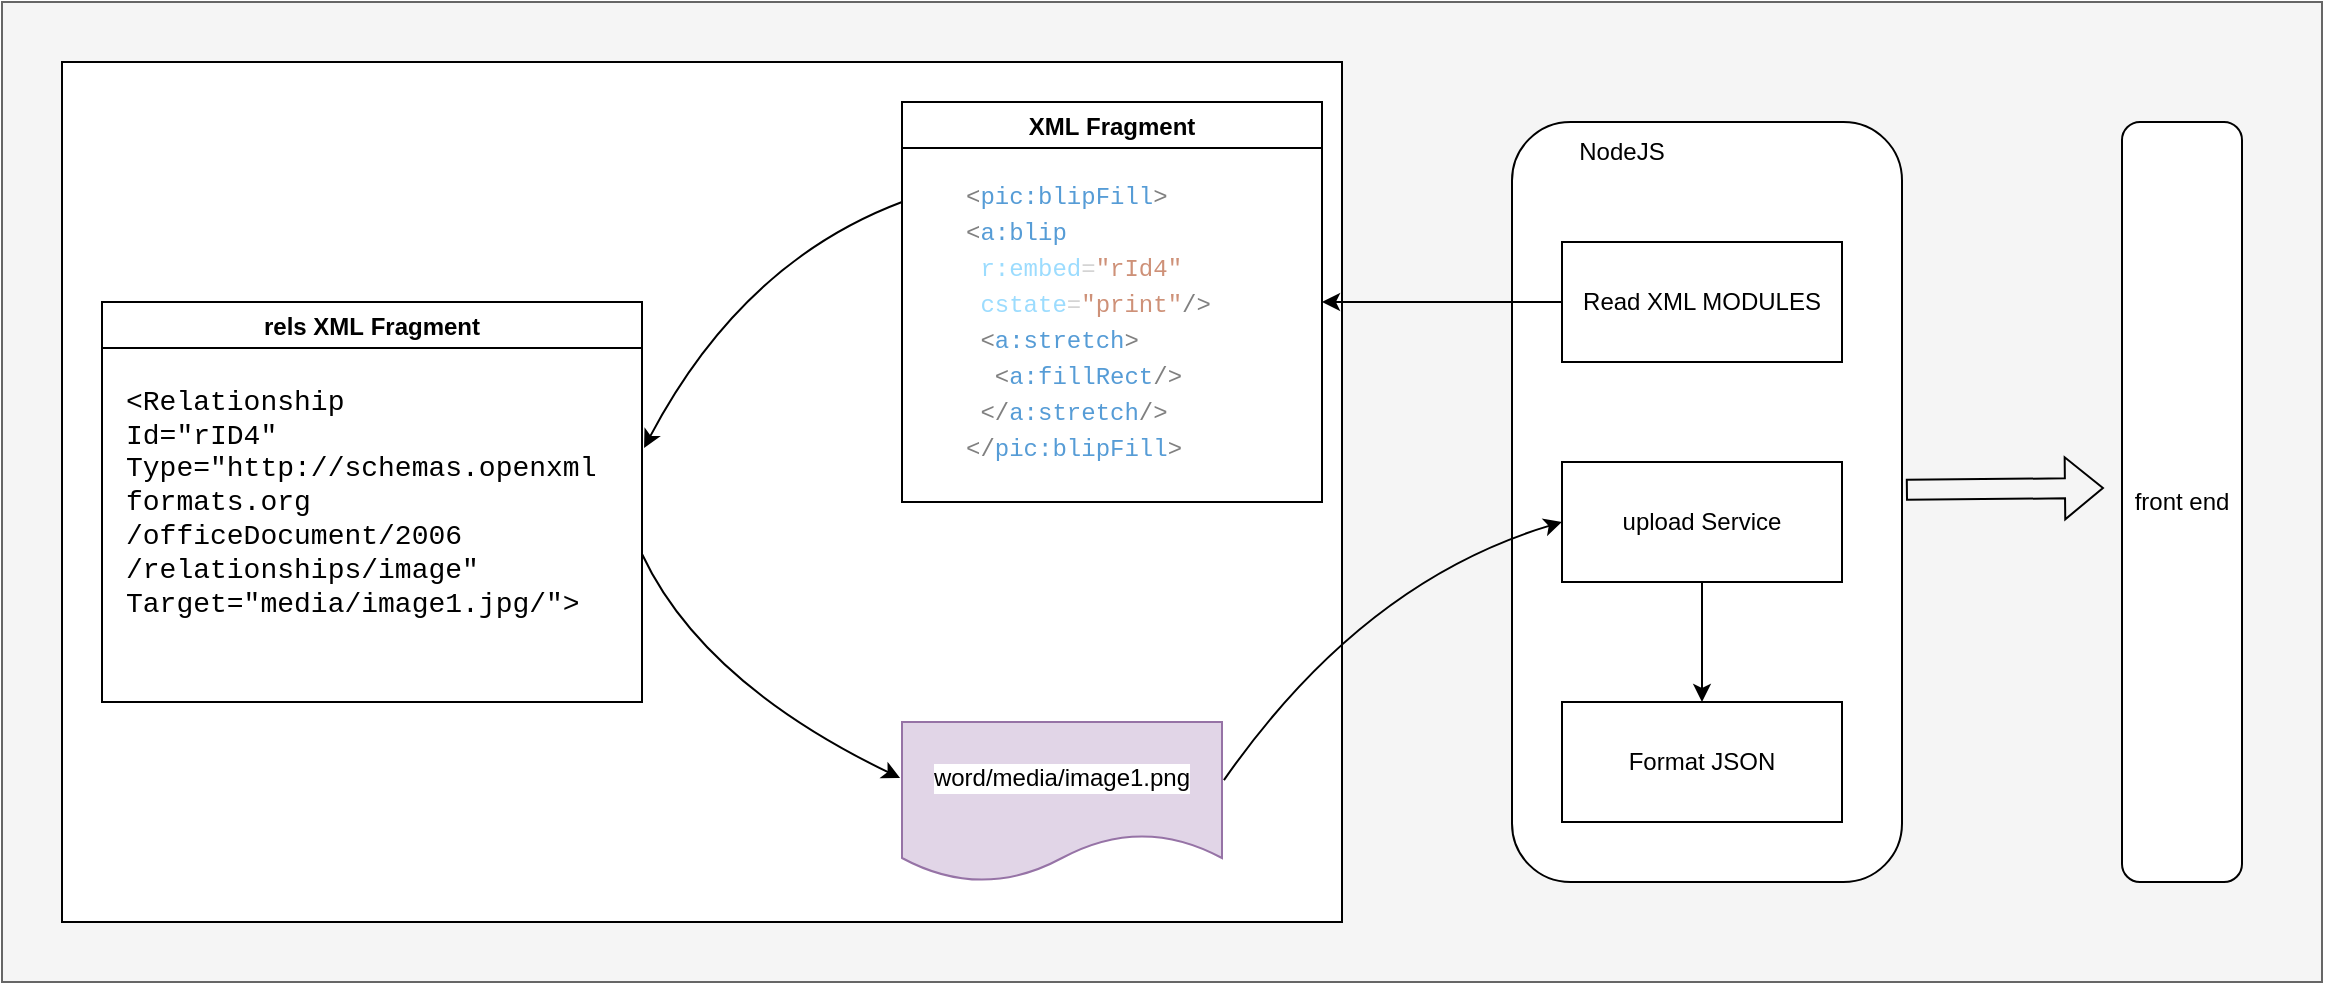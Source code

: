 <mxfile version="20.2.3" type="github">
  <diagram id="N0jqqYIHz5CeWSWJPUnd" name="第 1 页">
    <mxGraphModel dx="1796" dy="613" grid="1" gridSize="10" guides="1" tooltips="1" connect="1" arrows="1" fold="1" page="1" pageScale="1" pageWidth="850" pageHeight="1100" math="0" shadow="0">
      <root>
        <mxCell id="0" />
        <mxCell id="1" parent="0" />
        <mxCell id="4qcwHTxCA__GrA8Y4_P4-29" value="" style="rounded=0;whiteSpace=wrap;html=1;labelBackgroundColor=none;fillColor=#f5f5f5;fontColor=#333333;strokeColor=#666666;" vertex="1" parent="1">
          <mxGeometry x="-330" y="60" width="1160" height="490" as="geometry" />
        </mxCell>
        <mxCell id="4qcwHTxCA__GrA8Y4_P4-22" value="" style="rounded=1;whiteSpace=wrap;html=1;labelBackgroundColor=none;" vertex="1" parent="1">
          <mxGeometry x="425" y="120" width="195" height="380" as="geometry" />
        </mxCell>
        <mxCell id="4qcwHTxCA__GrA8Y4_P4-12" value="" style="rounded=0;whiteSpace=wrap;html=1;labelBackgroundColor=none;" vertex="1" parent="1">
          <mxGeometry x="-300" y="90" width="640" height="430" as="geometry" />
        </mxCell>
        <mxCell id="4qcwHTxCA__GrA8Y4_P4-1" value="XML Fragment" style="swimlane;" vertex="1" parent="1">
          <mxGeometry x="120" y="110" width="210" height="200" as="geometry" />
        </mxCell>
        <mxCell id="4qcwHTxCA__GrA8Y4_P4-2" value="&lt;div style=&quot;color: rgb(212, 212, 212); font-family: Menlo, Monaco, &amp;quot;Courier New&amp;quot;, monospace; line-height: 18px;&quot;&gt;&lt;div style=&quot;&quot;&gt;&lt;span style=&quot;background-color: rgb(255, 255, 255);&quot;&gt;&lt;span style=&quot;color: rgb(128, 128, 128);&quot;&gt;&amp;lt;&lt;/span&gt;&lt;span style=&quot;color: rgb(86, 156, 214);&quot;&gt;pic:blipFill&lt;/span&gt;&lt;span style=&quot;color: rgb(128, 128, 128);&quot;&gt;&amp;gt;&lt;/span&gt;&lt;/span&gt;&lt;/div&gt;&lt;div style=&quot;&quot;&gt;    &lt;span style=&quot;background-color: rgb(255, 255, 255);&quot;&gt;&lt;span style=&quot;color: #808080;&quot;&gt;&amp;lt;&lt;/span&gt;&lt;span style=&quot;color: #569cd6;&quot;&gt;a:blip&lt;/span&gt;&amp;nbsp;&lt;/span&gt;&lt;/div&gt;&lt;div style=&quot;&quot;&gt;&lt;span style=&quot;background-color: rgb(255, 255, 255);&quot;&gt;&lt;span style=&quot;color: #9cdcfe;&quot;&gt;&amp;nbsp;r:embed&lt;/span&gt;=&lt;span style=&quot;color: #ce9178;&quot;&gt;&quot;rId4&quot;&lt;/span&gt;&amp;nbsp;&lt;/span&gt;&lt;/div&gt;&lt;div style=&quot;&quot;&gt;&lt;span style=&quot;background-color: rgb(255, 255, 255);&quot;&gt;&lt;span style=&quot;color: #9cdcfe;&quot;&gt;&amp;nbsp;cstate&lt;/span&gt;=&lt;span style=&quot;color: #ce9178;&quot;&gt;&quot;print&quot;&lt;/span&gt;&lt;span style=&quot;color: #808080;&quot;&gt;/&amp;gt;&lt;/span&gt;&lt;/span&gt;&lt;/div&gt;&lt;div style=&quot;&quot;&gt;    &lt;span style=&quot;background-color: rgb(255, 255, 255);&quot;&gt;&lt;span style=&quot;color: #808080;&quot;&gt;&amp;nbsp;&amp;lt;&lt;/span&gt;&lt;span style=&quot;color: #569cd6;&quot;&gt;a:stretch&lt;/span&gt;&lt;span style=&quot;color: #808080;&quot;&gt;&amp;gt;&lt;/span&gt;&lt;/span&gt;&lt;/div&gt;&lt;div style=&quot;&quot;&gt;        &lt;span style=&quot;background-color: rgb(255, 255, 255);&quot;&gt;&lt;span style=&quot;color: #808080;&quot;&gt;&amp;nbsp; &amp;lt;&lt;/span&gt;&lt;span style=&quot;color: #569cd6;&quot;&gt;a:fillRect&lt;/span&gt;&lt;span style=&quot;color: #808080;&quot;&gt;/&amp;gt;&lt;/span&gt;&lt;/span&gt;&lt;/div&gt;&lt;div style=&quot;&quot;&gt;    &lt;span style=&quot;background-color: rgb(255, 255, 255);&quot;&gt;&lt;span style=&quot;color: #808080;&quot;&gt;&amp;nbsp;&amp;lt;/&lt;/span&gt;&lt;span style=&quot;color: #569cd6;&quot;&gt;a:stretch&lt;/span&gt;&lt;span style=&quot;color: #808080;&quot;&gt;/&amp;gt;&lt;/span&gt;&lt;/span&gt;&lt;/div&gt;&lt;div style=&quot;&quot;&gt;&lt;span style=&quot;background-color: rgb(255, 255, 255);&quot;&gt;&lt;span style=&quot;color: rgb(128, 128, 128);&quot;&gt;&amp;lt;/&lt;/span&gt;&lt;span style=&quot;color: rgb(86, 156, 214);&quot;&gt;pic:blipFill&lt;/span&gt;&lt;span style=&quot;color: rgb(128, 128, 128);&quot;&gt;&amp;gt;&lt;/span&gt;&lt;/span&gt;&lt;/div&gt;&lt;/div&gt;" style="text;html=1;align=left;verticalAlign=middle;resizable=0;points=[];autosize=1;strokeColor=none;fillColor=none;" vertex="1" parent="4qcwHTxCA__GrA8Y4_P4-1">
          <mxGeometry x="30" y="30" width="150" height="160" as="geometry" />
        </mxCell>
        <mxCell id="4qcwHTxCA__GrA8Y4_P4-4" value="word/media/image1.png" style="shape=document;whiteSpace=wrap;html=1;boundedLbl=1;labelBackgroundColor=#FFFFFF;fillColor=#e1d5e7;strokeColor=#9673a6;" vertex="1" parent="1">
          <mxGeometry x="120" y="420" width="160" height="80" as="geometry" />
        </mxCell>
        <mxCell id="4qcwHTxCA__GrA8Y4_P4-5" value="rels XML Fragment" style="swimlane;" vertex="1" parent="1">
          <mxGeometry x="-280" y="210" width="270" height="200" as="geometry" />
        </mxCell>
        <mxCell id="4qcwHTxCA__GrA8Y4_P4-6" value="&lt;div style=&quot;color: rgb(212, 212, 212); font-family: Menlo, Monaco, &amp;quot;Courier New&amp;quot;, monospace; line-height: 18px;&quot;&gt;&lt;div style=&quot;&quot;&gt;&lt;br&gt;&lt;/div&gt;&lt;/div&gt;" style="text;html=1;align=left;verticalAlign=middle;resizable=0;points=[];autosize=1;strokeColor=none;fillColor=none;" vertex="1" parent="4qcwHTxCA__GrA8Y4_P4-5">
          <mxGeometry x="30" y="95" width="20" height="30" as="geometry" />
        </mxCell>
        <mxCell id="4qcwHTxCA__GrA8Y4_P4-7" value="&lt;span style=&quot;font-size: 14px; font-family: Courier, monospace; background-color: rgb(255, 255, 255);&quot; class=&quot;codeFragment&quot;&gt;&amp;lt;Relationship &lt;br&gt;Id=&quot;rID4&quot; &lt;br&gt;Type=&quot;http://schemas.openxml&lt;br&gt;formats.org&lt;br&gt;/officeDocument/2006&lt;br&gt;/relationships/image&quot; &lt;br&gt;Target=&quot;media/image1.jpg/&quot;&amp;gt;&lt;/span&gt;" style="text;html=1;align=left;verticalAlign=middle;resizable=0;points=[];autosize=1;strokeColor=none;fillColor=none;" vertex="1" parent="4qcwHTxCA__GrA8Y4_P4-5">
          <mxGeometry x="10" y="35" width="260" height="130" as="geometry" />
        </mxCell>
        <mxCell id="4qcwHTxCA__GrA8Y4_P4-9" value="" style="curved=1;endArrow=classic;html=1;rounded=0;exitX=1;exitY=0.7;exitDx=0;exitDy=0;exitPerimeter=0;entryX=-0.006;entryY=0.35;entryDx=0;entryDy=0;entryPerimeter=0;" edge="1" parent="1" source="4qcwHTxCA__GrA8Y4_P4-7" target="4qcwHTxCA__GrA8Y4_P4-4">
          <mxGeometry width="50" height="50" relative="1" as="geometry">
            <mxPoint x="-10" y="263.98" as="sourcePoint" />
            <mxPoint x="120" y="200" as="targetPoint" />
            <Array as="points">
              <mxPoint x="20" y="400" />
            </Array>
          </mxGeometry>
        </mxCell>
        <mxCell id="4qcwHTxCA__GrA8Y4_P4-11" value="" style="curved=1;endArrow=classic;html=1;rounded=0;exitX=0;exitY=0.25;exitDx=0;exitDy=0;entryX=1.004;entryY=0.292;entryDx=0;entryDy=0;entryPerimeter=0;" edge="1" parent="1" source="4qcwHTxCA__GrA8Y4_P4-1" target="4qcwHTxCA__GrA8Y4_P4-7">
          <mxGeometry width="50" height="50" relative="1" as="geometry">
            <mxPoint x="-20" y="340" as="sourcePoint" />
            <mxPoint x="30" y="290" as="targetPoint" />
            <Array as="points">
              <mxPoint x="40" y="190" />
            </Array>
          </mxGeometry>
        </mxCell>
        <mxCell id="4qcwHTxCA__GrA8Y4_P4-16" value="Read XML MODULES" style="rounded=0;whiteSpace=wrap;html=1;labelBackgroundColor=none;" vertex="1" parent="1">
          <mxGeometry x="450" y="180" width="140" height="60" as="geometry" />
        </mxCell>
        <mxCell id="4qcwHTxCA__GrA8Y4_P4-17" value="" style="endArrow=classic;html=1;rounded=0;exitX=0;exitY=0.5;exitDx=0;exitDy=0;entryX=1;entryY=0.5;entryDx=0;entryDy=0;" edge="1" parent="1" source="4qcwHTxCA__GrA8Y4_P4-16" target="4qcwHTxCA__GrA8Y4_P4-1">
          <mxGeometry width="50" height="50" relative="1" as="geometry">
            <mxPoint x="160" y="340" as="sourcePoint" />
            <mxPoint x="210" y="290" as="targetPoint" />
          </mxGeometry>
        </mxCell>
        <mxCell id="4qcwHTxCA__GrA8Y4_P4-21" style="edgeStyle=orthogonalEdgeStyle;rounded=0;orthogonalLoop=1;jettySize=auto;html=1;exitX=0.5;exitY=1;exitDx=0;exitDy=0;entryX=0.5;entryY=0;entryDx=0;entryDy=0;" edge="1" parent="1" source="4qcwHTxCA__GrA8Y4_P4-18" target="4qcwHTxCA__GrA8Y4_P4-20">
          <mxGeometry relative="1" as="geometry" />
        </mxCell>
        <mxCell id="4qcwHTxCA__GrA8Y4_P4-18" value="upload Service" style="rounded=0;whiteSpace=wrap;html=1;labelBackgroundColor=none;" vertex="1" parent="1">
          <mxGeometry x="450" y="290" width="140" height="60" as="geometry" />
        </mxCell>
        <mxCell id="4qcwHTxCA__GrA8Y4_P4-19" value="" style="curved=1;endArrow=classic;html=1;rounded=0;exitX=1.006;exitY=0.363;exitDx=0;exitDy=0;exitPerimeter=0;entryX=0;entryY=0.5;entryDx=0;entryDy=0;" edge="1" parent="1" source="4qcwHTxCA__GrA8Y4_P4-4" target="4qcwHTxCA__GrA8Y4_P4-18">
          <mxGeometry width="50" height="50" relative="1" as="geometry">
            <mxPoint x="160" y="340" as="sourcePoint" />
            <mxPoint x="210" y="300" as="targetPoint" />
            <Array as="points">
              <mxPoint x="350" y="350" />
            </Array>
          </mxGeometry>
        </mxCell>
        <mxCell id="4qcwHTxCA__GrA8Y4_P4-20" value="Format JSON" style="rounded=0;whiteSpace=wrap;html=1;labelBackgroundColor=none;" vertex="1" parent="1">
          <mxGeometry x="450" y="410" width="140" height="60" as="geometry" />
        </mxCell>
        <mxCell id="4qcwHTxCA__GrA8Y4_P4-23" value="NodeJS" style="text;html=1;strokeColor=none;fillColor=none;align=center;verticalAlign=middle;whiteSpace=wrap;rounded=0;labelBackgroundColor=none;" vertex="1" parent="1">
          <mxGeometry x="450" y="120" width="60" height="30" as="geometry" />
        </mxCell>
        <mxCell id="4qcwHTxCA__GrA8Y4_P4-26" value="" style="shape=flexArrow;endArrow=classic;html=1;rounded=0;exitX=1.01;exitY=0.484;exitDx=0;exitDy=0;exitPerimeter=0;entryX=-0.008;entryY=0.367;entryDx=0;entryDy=0;entryPerimeter=0;" edge="1" parent="1" source="4qcwHTxCA__GrA8Y4_P4-22">
          <mxGeometry width="50" height="50" relative="1" as="geometry">
            <mxPoint x="540" y="230" as="sourcePoint" />
            <mxPoint x="720.976" y="302.976" as="targetPoint" />
          </mxGeometry>
        </mxCell>
        <mxCell id="4qcwHTxCA__GrA8Y4_P4-27" value="front end" style="rounded=1;whiteSpace=wrap;html=1;labelBackgroundColor=none;" vertex="1" parent="1">
          <mxGeometry x="730" y="120" width="60" height="380" as="geometry" />
        </mxCell>
      </root>
    </mxGraphModel>
  </diagram>
</mxfile>
